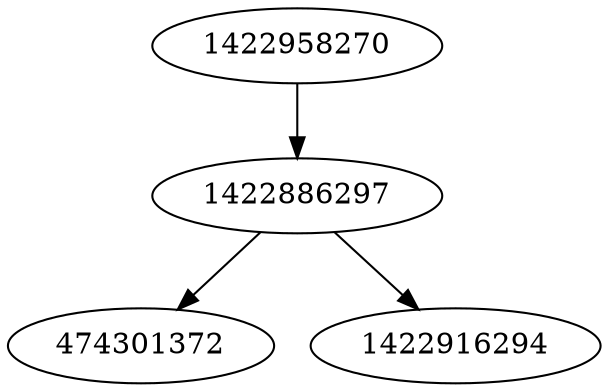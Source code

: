 strict digraph  {
1422886297;
474301372;
1422916294;
1422958270;
1422886297 -> 1422916294;
1422886297 -> 474301372;
1422958270 -> 1422886297;
}
